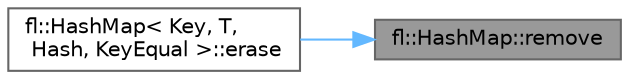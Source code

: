 digraph "fl::HashMap::remove"
{
 // INTERACTIVE_SVG=YES
 // LATEX_PDF_SIZE
  bgcolor="transparent";
  edge [fontname=Helvetica,fontsize=10,labelfontname=Helvetica,labelfontsize=10];
  node [fontname=Helvetica,fontsize=10,shape=box,height=0.2,width=0.4];
  rankdir="RL";
  Node1 [id="Node000001",label="fl::HashMap::remove",height=0.2,width=0.4,color="gray40", fillcolor="grey60", style="filled", fontcolor="black",tooltip=" "];
  Node1 -> Node2 [id="edge1_Node000001_Node000002",dir="back",color="steelblue1",style="solid",tooltip=" "];
  Node2 [id="Node000002",label="fl::HashMap\< Key, T,\l Hash, KeyEqual \>::erase",height=0.2,width=0.4,color="grey40", fillcolor="white", style="filled",URL="$dc/de6/classfl_1_1_hash_map_a27d8c05cc443a76094785d2f9bee4e0d.html#a27d8c05cc443a76094785d2f9bee4e0d",tooltip=" "];
}
